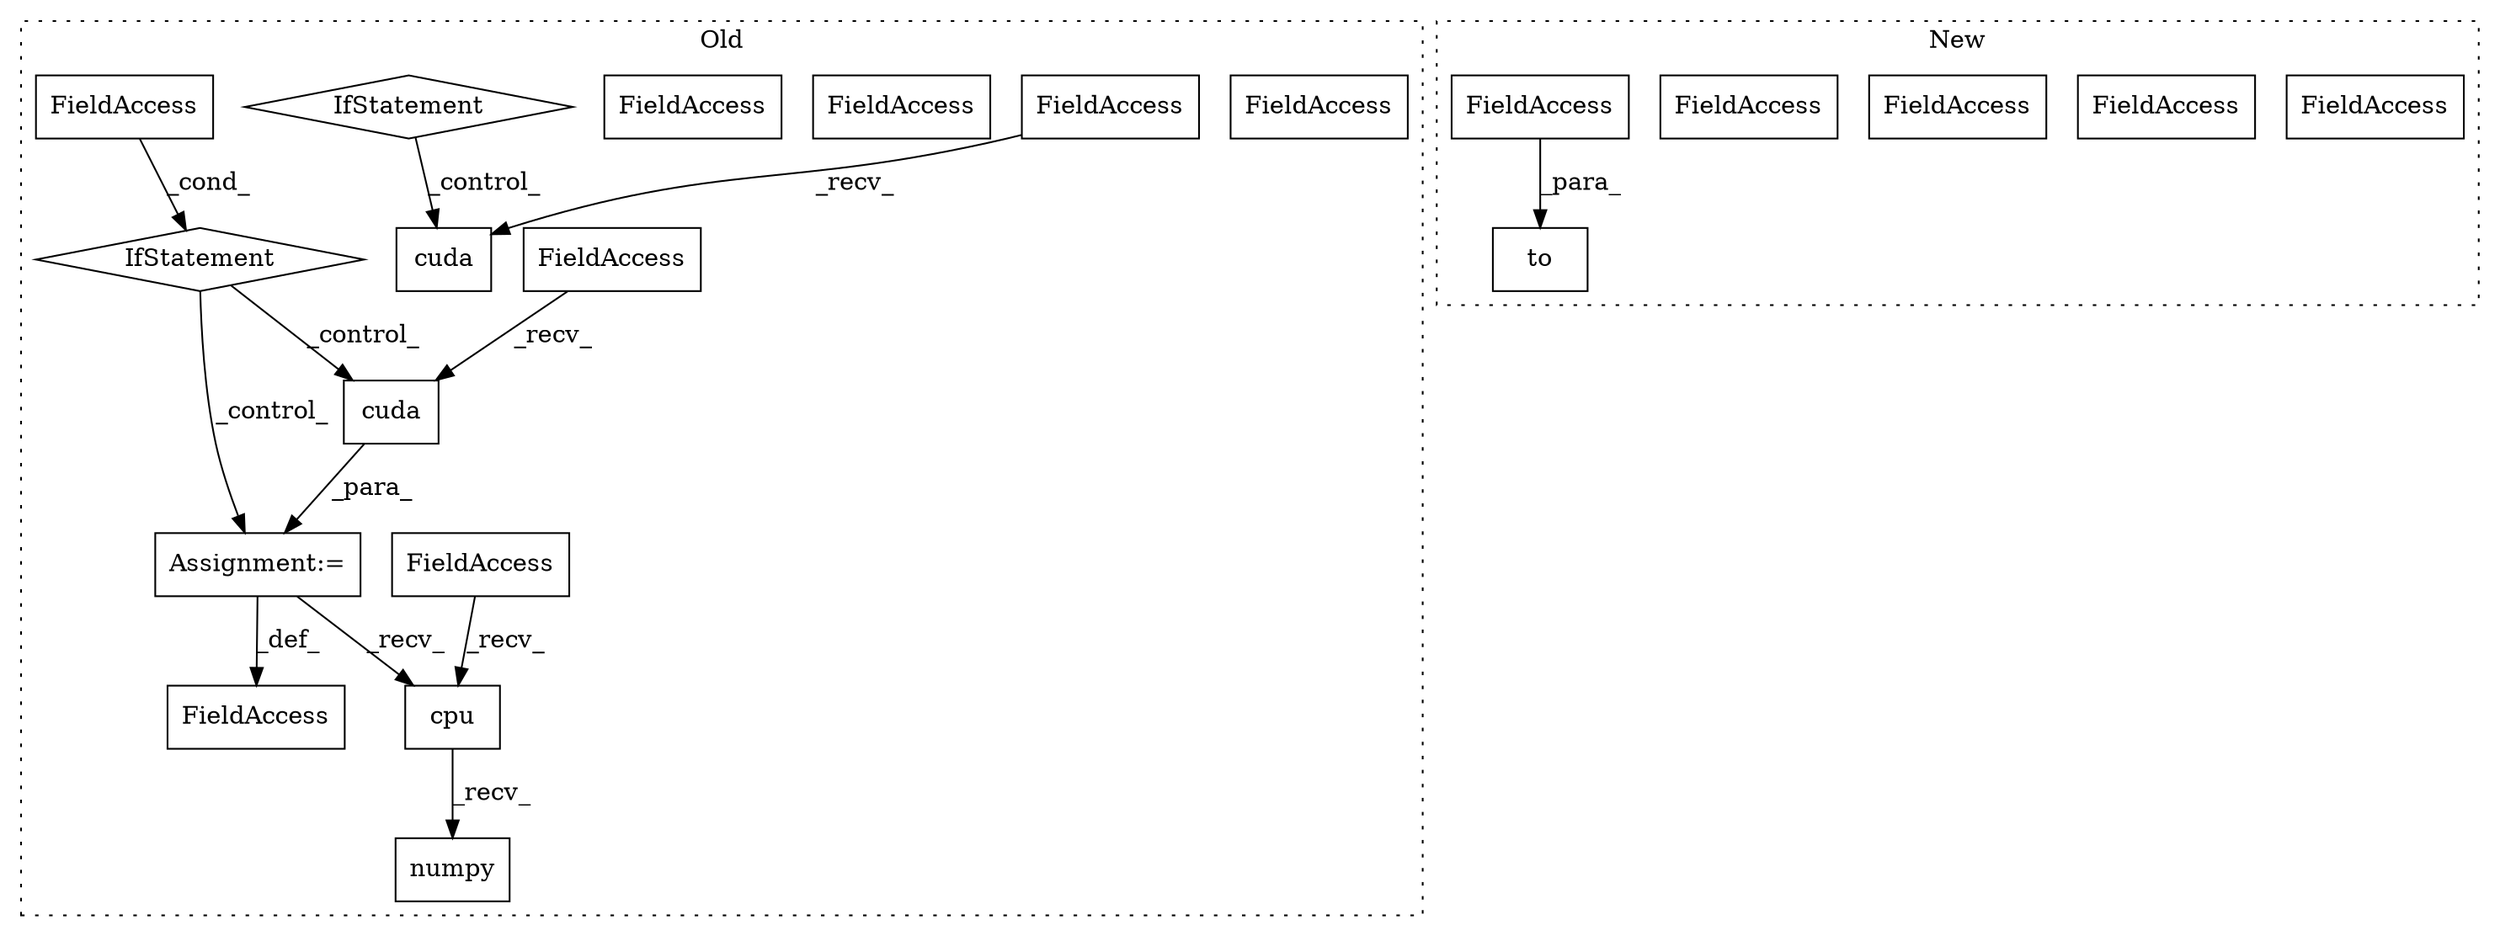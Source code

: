 digraph G {
subgraph cluster0 {
1 [label="cpu" a="32" s="8433" l="5" shape="box"];
3 [label="FieldAccess" a="22" s="8415" l="12" shape="box"];
5 [label="cuda" a="32" s="5977" l="6" shape="box"];
6 [label="numpy" a="32" s="8439" l="7" shape="box"];
7 [label="cuda" a="32" s="3484" l="6" shape="box"];
8 [label="FieldAccess" a="22" s="5949" l="13" shape="box"];
10 [label="FieldAccess" a="22" s="5924" l="4" shape="box"];
11 [label="FieldAccess" a="22" s="3476" l="7" shape="box"];
12 [label="FieldAccess" a="22" s="5963" l="13" shape="box"];
13 [label="FieldAccess" a="22" s="6149" l="4" shape="box"];
16 [label="FieldAccess" a="22" s="3653" l="4" shape="box"];
17 [label="IfStatement" a="25" s="5920,5933" l="4,2" shape="diamond"];
18 [label="Assignment:=" a="7" s="5962" l="1" shape="box"];
19 [label="IfStatement" a="25" s="3451,3464" l="4,2" shape="diamond"];
21 [label="FieldAccess" a="22" s="5924" l="4" shape="box"];
label = "Old";
style="dotted";
}
subgraph cluster1 {
2 [label="to" a="32" s="3412,3421" l="3,1" shape="box"];
4 [label="FieldAccess" a="22" s="3553" l="6" shape="box"];
9 [label="FieldAccess" a="22" s="3415" l="6" shape="box"];
14 [label="FieldAccess" a="22" s="5676" l="6" shape="box"];
15 [label="FieldAccess" a="22" s="5856" l="6" shape="box"];
20 [label="FieldAccess" a="22" s="3415" l="6" shape="box"];
label = "New";
style="dotted";
}
1 -> 6 [label="_recv_"];
3 -> 1 [label="_recv_"];
5 -> 18 [label="_para_"];
11 -> 7 [label="_recv_"];
12 -> 5 [label="_recv_"];
17 -> 18 [label="_control_"];
17 -> 5 [label="_control_"];
18 -> 8 [label="_def_"];
18 -> 1 [label="_recv_"];
19 -> 7 [label="_control_"];
20 -> 2 [label="_para_"];
21 -> 17 [label="_cond_"];
}